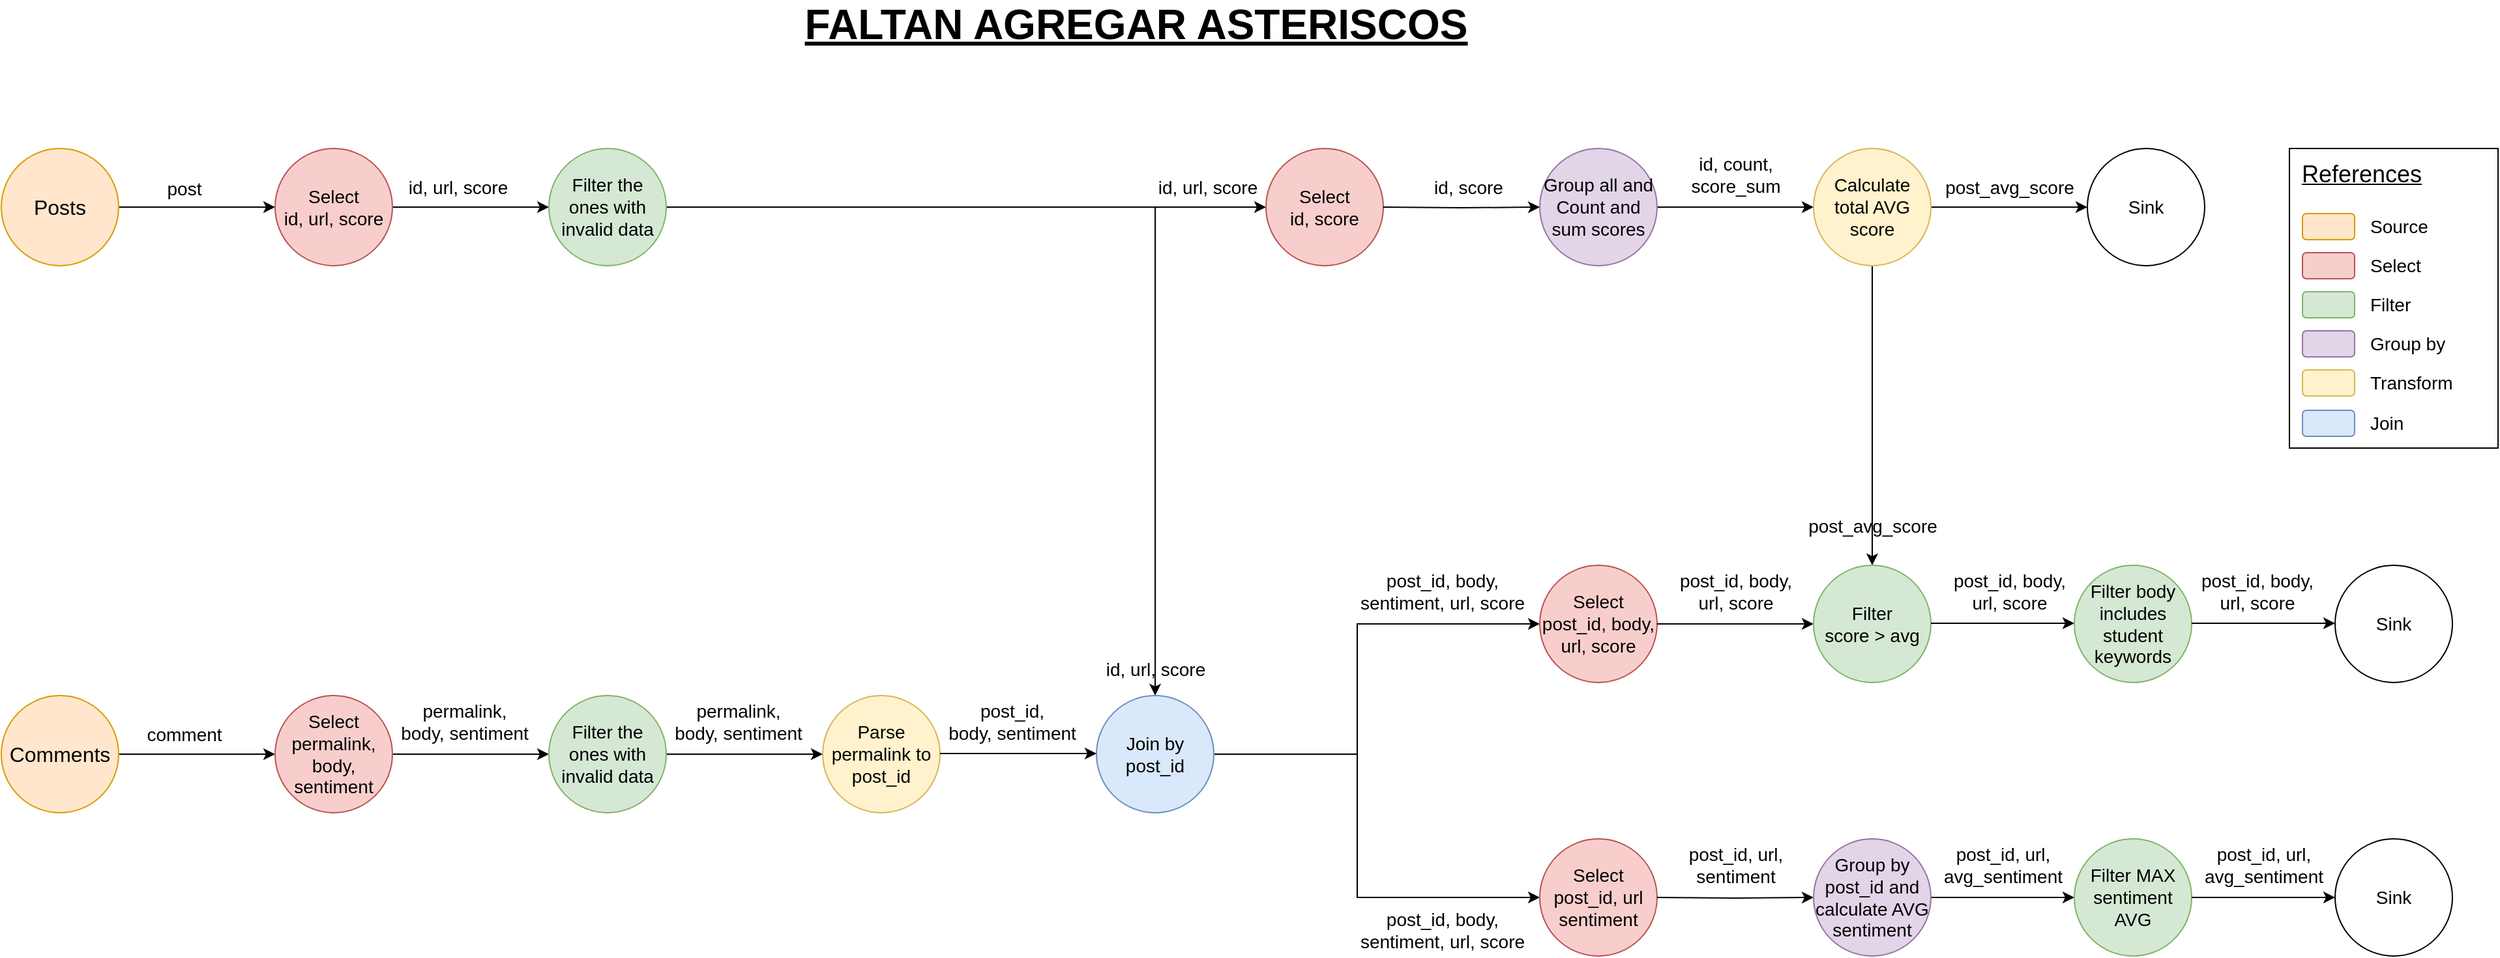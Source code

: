 <mxfile version="18.0.3" type="device"><diagram id="Etd6nRjN_VpI3EfDhtxo" name="Page-1"><mxGraphModel dx="2037" dy="1063" grid="1" gridSize="10" guides="1" tooltips="1" connect="1" arrows="1" fold="1" page="1" pageScale="1" pageWidth="850" pageHeight="1100" math="0" shadow="0"><root><mxCell id="0"/><mxCell id="1" parent="0"/><mxCell id="JdgPjgOHR_9MW6jJ72fF-5" style="edgeStyle=orthogonalEdgeStyle;rounded=0;orthogonalLoop=1;jettySize=auto;html=1;entryX=0;entryY=0.5;entryDx=0;entryDy=0;fontSize=16;" edge="1" parent="1" source="JdgPjgOHR_9MW6jJ72fF-3" target="JdgPjgOHR_9MW6jJ72fF-4"><mxGeometry relative="1" as="geometry"/></mxCell><mxCell id="JdgPjgOHR_9MW6jJ72fF-3" value="&lt;font style=&quot;font-size: 16px;&quot;&gt;Posts&lt;/font&gt;" style="ellipse;whiteSpace=wrap;html=1;aspect=fixed;fillColor=#ffe6cc;strokeColor=#d79b00;" vertex="1" parent="1"><mxGeometry x="70" y="180" width="90" height="90" as="geometry"/></mxCell><mxCell id="JdgPjgOHR_9MW6jJ72fF-7" style="edgeStyle=orthogonalEdgeStyle;rounded=0;orthogonalLoop=1;jettySize=auto;html=1;entryX=0;entryY=0.5;entryDx=0;entryDy=0;fontSize=14;" edge="1" parent="1" source="JdgPjgOHR_9MW6jJ72fF-4" target="JdgPjgOHR_9MW6jJ72fF-6"><mxGeometry relative="1" as="geometry"/></mxCell><mxCell id="JdgPjgOHR_9MW6jJ72fF-4" value="&lt;font style=&quot;font-size: 14px;&quot;&gt;Select &lt;br&gt;id, url, score&lt;/font&gt;" style="ellipse;whiteSpace=wrap;html=1;aspect=fixed;fillColor=#f8cecc;strokeColor=#b85450;" vertex="1" parent="1"><mxGeometry x="280" y="180" width="90" height="90" as="geometry"/></mxCell><mxCell id="JdgPjgOHR_9MW6jJ72fF-30" style="edgeStyle=orthogonalEdgeStyle;rounded=0;orthogonalLoop=1;jettySize=auto;html=1;entryX=0;entryY=0.5;entryDx=0;entryDy=0;fontSize=14;" edge="1" parent="1" source="JdgPjgOHR_9MW6jJ72fF-6" target="JdgPjgOHR_9MW6jJ72fF-18"><mxGeometry relative="1" as="geometry"><Array as="points"><mxPoint x="990" y="225"/><mxPoint x="990" y="225"/></Array></mxGeometry></mxCell><mxCell id="JdgPjgOHR_9MW6jJ72fF-143" style="edgeStyle=orthogonalEdgeStyle;rounded=0;orthogonalLoop=1;jettySize=auto;html=1;entryX=0.5;entryY=0;entryDx=0;entryDy=0;fontSize=14;startArrow=none;startFill=0;endArrow=classic;endFill=1;" edge="1" parent="1" source="JdgPjgOHR_9MW6jJ72fF-6" target="JdgPjgOHR_9MW6jJ72fF-140"><mxGeometry relative="1" as="geometry"><Array as="points"><mxPoint x="955" y="225"/></Array></mxGeometry></mxCell><mxCell id="JdgPjgOHR_9MW6jJ72fF-6" value="&lt;font style=&quot;font-size: 14px;&quot;&gt;Filter the ones with invalid data&lt;/font&gt;" style="ellipse;whiteSpace=wrap;html=1;aspect=fixed;fillColor=#d5e8d4;strokeColor=#82b366;" vertex="1" parent="1"><mxGeometry x="490" y="180" width="90" height="90" as="geometry"/></mxCell><mxCell id="JdgPjgOHR_9MW6jJ72fF-18" value="&lt;font style=&quot;font-size: 14px;&quot;&gt;Select&lt;br&gt;id, score&lt;br&gt;&lt;/font&gt;" style="ellipse;whiteSpace=wrap;html=1;aspect=fixed;fillColor=#f8cecc;strokeColor=#b85450;" vertex="1" parent="1"><mxGeometry x="1040" y="180" width="90" height="90" as="geometry"/></mxCell><mxCell id="JdgPjgOHR_9MW6jJ72fF-31" style="edgeStyle=orthogonalEdgeStyle;rounded=0;orthogonalLoop=1;jettySize=auto;html=1;entryX=0;entryY=0.5;entryDx=0;entryDy=0;fontSize=16;" edge="1" parent="1" source="JdgPjgOHR_9MW6jJ72fF-32" target="JdgPjgOHR_9MW6jJ72fF-34"><mxGeometry relative="1" as="geometry"/></mxCell><mxCell id="JdgPjgOHR_9MW6jJ72fF-32" value="&lt;font style=&quot;font-size: 16px;&quot;&gt;Comments&lt;/font&gt;" style="ellipse;whiteSpace=wrap;html=1;aspect=fixed;fillColor=#ffe6cc;strokeColor=#d79b00;" vertex="1" parent="1"><mxGeometry x="70" y="600" width="90" height="90" as="geometry"/></mxCell><mxCell id="JdgPjgOHR_9MW6jJ72fF-33" style="edgeStyle=orthogonalEdgeStyle;rounded=0;orthogonalLoop=1;jettySize=auto;html=1;entryX=0;entryY=0.5;entryDx=0;entryDy=0;fontSize=14;" edge="1" parent="1" source="JdgPjgOHR_9MW6jJ72fF-34" target="JdgPjgOHR_9MW6jJ72fF-35"><mxGeometry relative="1" as="geometry"/></mxCell><mxCell id="JdgPjgOHR_9MW6jJ72fF-34" value="&lt;font style=&quot;font-size: 14px;&quot;&gt;Select&lt;br&gt;permalink, body, sentiment&lt;br&gt;&lt;/font&gt;" style="ellipse;whiteSpace=wrap;html=1;aspect=fixed;fillColor=#f8cecc;strokeColor=#b85450;" vertex="1" parent="1"><mxGeometry x="280" y="600" width="90" height="90" as="geometry"/></mxCell><mxCell id="JdgPjgOHR_9MW6jJ72fF-37" style="edgeStyle=orthogonalEdgeStyle;rounded=0;orthogonalLoop=1;jettySize=auto;html=1;entryX=0;entryY=0.5;entryDx=0;entryDy=0;fontSize=14;" edge="1" parent="1" source="JdgPjgOHR_9MW6jJ72fF-35" target="JdgPjgOHR_9MW6jJ72fF-36"><mxGeometry relative="1" as="geometry"/></mxCell><mxCell id="JdgPjgOHR_9MW6jJ72fF-35" value="&lt;font style=&quot;font-size: 14px;&quot;&gt;Filter the ones with invalid data&lt;/font&gt;" style="ellipse;whiteSpace=wrap;html=1;aspect=fixed;fillColor=#d5e8d4;strokeColor=#82b366;" vertex="1" parent="1"><mxGeometry x="490" y="600" width="90" height="90" as="geometry"/></mxCell><mxCell id="JdgPjgOHR_9MW6jJ72fF-36" value="&lt;span style=&quot;font-size: 14px;&quot;&gt;Parse permalink to post_id&lt;/span&gt;" style="ellipse;whiteSpace=wrap;html=1;aspect=fixed;fillColor=#fff2cc;strokeColor=#d6b656;" vertex="1" parent="1"><mxGeometry x="700" y="600" width="90" height="90" as="geometry"/></mxCell><mxCell id="JdgPjgOHR_9MW6jJ72fF-38" style="edgeStyle=orthogonalEdgeStyle;rounded=0;orthogonalLoop=1;jettySize=auto;html=1;entryX=0;entryY=0.5;entryDx=0;entryDy=0;fontSize=14;" edge="1" parent="1" target="JdgPjgOHR_9MW6jJ72fF-40"><mxGeometry relative="1" as="geometry"><mxPoint x="1020" y="645" as="sourcePoint"/><Array as="points"><mxPoint x="1110" y="645"/><mxPoint x="1110" y="755"/></Array></mxGeometry></mxCell><mxCell id="JdgPjgOHR_9MW6jJ72fF-39" style="edgeStyle=orthogonalEdgeStyle;rounded=0;orthogonalLoop=1;jettySize=auto;html=1;entryX=0;entryY=0.5;entryDx=0;entryDy=0;fontSize=14;exitX=1;exitY=0.5;exitDx=0;exitDy=0;" edge="1" parent="1" target="JdgPjgOHR_9MW6jJ72fF-41" source="JdgPjgOHR_9MW6jJ72fF-140"><mxGeometry relative="1" as="geometry"><mxPoint x="1010" y="645" as="sourcePoint"/><Array as="points"><mxPoint x="1110" y="645"/><mxPoint x="1110" y="545"/></Array></mxGeometry></mxCell><mxCell id="JdgPjgOHR_9MW6jJ72fF-40" value="&lt;font style=&quot;font-size: 14px;&quot;&gt;Select&lt;br&gt;post_id, url sentiment&lt;br&gt;&lt;/font&gt;" style="ellipse;whiteSpace=wrap;html=1;aspect=fixed;fillColor=#f8cecc;strokeColor=#b85450;" vertex="1" parent="1"><mxGeometry x="1250" y="710" width="90" height="90" as="geometry"/></mxCell><mxCell id="JdgPjgOHR_9MW6jJ72fF-41" value="&lt;font style=&quot;font-size: 14px;&quot;&gt;Select post_id, body,&lt;br&gt;url, score&lt;br&gt;&lt;/font&gt;" style="ellipse;whiteSpace=wrap;html=1;aspect=fixed;fillColor=#f8cecc;strokeColor=#b85450;" vertex="1" parent="1"><mxGeometry x="1250" y="500" width="90" height="90" as="geometry"/></mxCell><mxCell id="JdgPjgOHR_9MW6jJ72fF-52" style="edgeStyle=orthogonalEdgeStyle;rounded=0;orthogonalLoop=1;jettySize=auto;html=1;entryX=0;entryY=0.5;entryDx=0;entryDy=0;fontSize=14;" edge="1" parent="1" source="JdgPjgOHR_9MW6jJ72fF-53" target="JdgPjgOHR_9MW6jJ72fF-56"><mxGeometry relative="1" as="geometry"/></mxCell><mxCell id="JdgPjgOHR_9MW6jJ72fF-53" value="&lt;font style=&quot;font-size: 14px;&quot;&gt;Group all and Count and sum scores&lt;/font&gt;" style="ellipse;whiteSpace=wrap;html=1;aspect=fixed;fillColor=#e1d5e7;strokeColor=#9673a6;" vertex="1" parent="1"><mxGeometry x="1250" y="180" width="90" height="90" as="geometry"/></mxCell><mxCell id="JdgPjgOHR_9MW6jJ72fF-54" style="edgeStyle=orthogonalEdgeStyle;rounded=0;orthogonalLoop=1;jettySize=auto;html=1;entryX=0;entryY=0.5;entryDx=0;entryDy=0;fontSize=14;" edge="1" parent="1" target="JdgPjgOHR_9MW6jJ72fF-53"><mxGeometry relative="1" as="geometry"><mxPoint x="1130" y="225" as="sourcePoint"/></mxGeometry></mxCell><mxCell id="JdgPjgOHR_9MW6jJ72fF-55" style="edgeStyle=orthogonalEdgeStyle;rounded=0;orthogonalLoop=1;jettySize=auto;html=1;entryX=0;entryY=0.5;entryDx=0;entryDy=0;fontSize=14;" edge="1" parent="1" source="JdgPjgOHR_9MW6jJ72fF-56" target="JdgPjgOHR_9MW6jJ72fF-57"><mxGeometry relative="1" as="geometry"/></mxCell><mxCell id="JdgPjgOHR_9MW6jJ72fF-88" style="edgeStyle=orthogonalEdgeStyle;rounded=0;orthogonalLoop=1;jettySize=auto;html=1;entryX=0.5;entryY=0;entryDx=0;entryDy=0;fontSize=14;startArrow=none;startFill=0;endArrow=classic;endFill=1;exitX=0.5;exitY=1;exitDx=0;exitDy=0;" edge="1" parent="1" source="JdgPjgOHR_9MW6jJ72fF-56" target="JdgPjgOHR_9MW6jJ72fF-67"><mxGeometry relative="1" as="geometry"><mxPoint x="1725" y="170" as="sourcePoint"/><Array as="points"><mxPoint x="1505" y="210"/><mxPoint x="1505" y="210"/></Array></mxGeometry></mxCell><mxCell id="JdgPjgOHR_9MW6jJ72fF-56" value="&lt;font style=&quot;font-size: 14px;&quot;&gt;Calculate total AVG score&lt;/font&gt;" style="ellipse;whiteSpace=wrap;html=1;aspect=fixed;fillColor=#fff2cc;strokeColor=#d6b656;" vertex="1" parent="1"><mxGeometry x="1460" y="180" width="90" height="90" as="geometry"/></mxCell><mxCell id="JdgPjgOHR_9MW6jJ72fF-57" value="&lt;font style=&quot;font-size: 14px;&quot;&gt;Sink&lt;/font&gt;" style="ellipse;whiteSpace=wrap;html=1;aspect=fixed;" vertex="1" parent="1"><mxGeometry x="1670" y="180" width="90" height="90" as="geometry"/></mxCell><mxCell id="JdgPjgOHR_9MW6jJ72fF-62" style="edgeStyle=orthogonalEdgeStyle;rounded=0;orthogonalLoop=1;jettySize=auto;html=1;entryX=0;entryY=0.5;entryDx=0;entryDy=0;fontSize=14;" edge="1" parent="1"><mxGeometry relative="1" as="geometry"><mxPoint x="1340" y="545" as="sourcePoint"/><mxPoint x="1460" y="545" as="targetPoint"/></mxGeometry></mxCell><mxCell id="JdgPjgOHR_9MW6jJ72fF-67" value="&lt;font style=&quot;font-size: 14px;&quot;&gt;Filter &lt;br&gt;score &amp;gt; avg&lt;/font&gt;" style="ellipse;whiteSpace=wrap;html=1;aspect=fixed;fillColor=#d5e8d4;strokeColor=#82b366;" vertex="1" parent="1"><mxGeometry x="1460" y="500" width="90" height="90" as="geometry"/></mxCell><mxCell id="JdgPjgOHR_9MW6jJ72fF-74" style="edgeStyle=orthogonalEdgeStyle;rounded=0;orthogonalLoop=1;jettySize=auto;html=1;entryX=0;entryY=0.5;entryDx=0;entryDy=0;fontSize=14;" edge="1" parent="1" target="JdgPjgOHR_9MW6jJ72fF-78"><mxGeometry relative="1" as="geometry"><mxPoint x="1340" y="755" as="sourcePoint"/></mxGeometry></mxCell><mxCell id="JdgPjgOHR_9MW6jJ72fF-75" style="edgeStyle=orthogonalEdgeStyle;rounded=0;orthogonalLoop=1;jettySize=auto;html=1;fontSize=14;entryX=0;entryY=0.5;entryDx=0;entryDy=0;" edge="1" parent="1"><mxGeometry relative="1" as="geometry"><mxPoint x="1660" y="755" as="targetPoint"/><mxPoint x="1550" y="755" as="sourcePoint"/></mxGeometry></mxCell><mxCell id="JdgPjgOHR_9MW6jJ72fF-78" value="&lt;font style=&quot;font-size: 14px;&quot;&gt;Group by post_id and calculate AVG sentiment&lt;/font&gt;" style="ellipse;whiteSpace=wrap;html=1;aspect=fixed;fillColor=#e1d5e7;strokeColor=#9673a6;" vertex="1" parent="1"><mxGeometry x="1460" y="710" width="90" height="90" as="geometry"/></mxCell><mxCell id="JdgPjgOHR_9MW6jJ72fF-79" value="&lt;font style=&quot;font-size: 14px;&quot;&gt;Filter MAX sentiment AVG&lt;/font&gt;" style="ellipse;whiteSpace=wrap;html=1;aspect=fixed;fillColor=#d5e8d4;strokeColor=#82b366;" vertex="1" parent="1"><mxGeometry x="1660" y="710" width="90" height="90" as="geometry"/></mxCell><mxCell id="JdgPjgOHR_9MW6jJ72fF-82" style="edgeStyle=orthogonalEdgeStyle;rounded=0;orthogonalLoop=1;jettySize=auto;html=1;entryX=0;entryY=0.5;entryDx=0;entryDy=0;fontSize=14;exitX=1;exitY=0.5;exitDx=0;exitDy=0;" edge="1" parent="1" source="JdgPjgOHR_9MW6jJ72fF-79" target="JdgPjgOHR_9MW6jJ72fF-83"><mxGeometry relative="1" as="geometry"><mxPoint x="1720" y="755" as="sourcePoint"/></mxGeometry></mxCell><mxCell id="JdgPjgOHR_9MW6jJ72fF-83" value="&lt;font style=&quot;font-size: 14px;&quot;&gt;Sink&lt;/font&gt;" style="ellipse;whiteSpace=wrap;html=1;aspect=fixed;" vertex="1" parent="1"><mxGeometry x="1860" y="710" width="90" height="90" as="geometry"/></mxCell><mxCell id="JdgPjgOHR_9MW6jJ72fF-89" value="&lt;font style=&quot;font-size: 14px;&quot;&gt;Sink&lt;/font&gt;" style="ellipse;whiteSpace=wrap;html=1;aspect=fixed;" vertex="1" parent="1"><mxGeometry x="1860" y="500" width="90" height="90" as="geometry"/></mxCell><mxCell id="JdgPjgOHR_9MW6jJ72fF-117" value="&lt;font style=&quot;font-size: 14px;&quot;&gt;post&lt;/font&gt;" style="text;html=1;align=center;verticalAlign=middle;resizable=0;points=[];autosize=1;strokeColor=none;fillColor=none;fontSize=18;" vertex="1" parent="1"><mxGeometry x="190" y="195" width="40" height="30" as="geometry"/></mxCell><mxCell id="JdgPjgOHR_9MW6jJ72fF-119" value="comment" style="text;html=1;align=center;verticalAlign=middle;resizable=0;points=[];autosize=1;strokeColor=none;fillColor=none;fontSize=14;" vertex="1" parent="1"><mxGeometry x="175" y="620" width="70" height="20" as="geometry"/></mxCell><mxCell id="JdgPjgOHR_9MW6jJ72fF-120" value="id, url, score" style="text;html=1;align=center;verticalAlign=middle;resizable=0;points=[];autosize=1;strokeColor=none;fillColor=none;fontSize=14;" vertex="1" parent="1"><mxGeometry x="375" y="200" width="90" height="20" as="geometry"/></mxCell><mxCell id="JdgPjgOHR_9MW6jJ72fF-121" value="permalink, &lt;br&gt;body, sentiment" style="text;html=1;align=center;verticalAlign=middle;resizable=0;points=[];autosize=1;strokeColor=none;fillColor=none;fontSize=14;" vertex="1" parent="1"><mxGeometry x="370" y="600" width="110" height="40" as="geometry"/></mxCell><mxCell id="JdgPjgOHR_9MW6jJ72fF-122" value="permalink, &lt;br&gt;body, sentiment" style="text;html=1;align=center;verticalAlign=middle;resizable=0;points=[];autosize=1;strokeColor=none;fillColor=none;fontSize=14;" vertex="1" parent="1"><mxGeometry x="580" y="600" width="110" height="40" as="geometry"/></mxCell><mxCell id="JdgPjgOHR_9MW6jJ72fF-125" value="post_id, body,&lt;br&gt;url, score" style="text;html=1;align=center;verticalAlign=middle;resizable=0;points=[];autosize=1;strokeColor=none;fillColor=none;fontSize=14;" vertex="1" parent="1"><mxGeometry x="1350" y="500" width="100" height="40" as="geometry"/></mxCell><mxCell id="JdgPjgOHR_9MW6jJ72fF-128" value="post_id, url,&lt;br&gt;sentiment" style="text;html=1;align=center;verticalAlign=middle;resizable=0;points=[];autosize=1;strokeColor=none;fillColor=none;fontSize=14;" vertex="1" parent="1"><mxGeometry x="1355" y="710" width="90" height="40" as="geometry"/></mxCell><mxCell id="JdgPjgOHR_9MW6jJ72fF-131" value="post_id, url,&lt;br&gt;avg_sentiment" style="text;html=1;align=center;verticalAlign=middle;resizable=0;points=[];autosize=1;strokeColor=none;fillColor=none;fontSize=14;" vertex="1" parent="1"><mxGeometry x="1750" y="710" width="110" height="40" as="geometry"/></mxCell><mxCell id="JdgPjgOHR_9MW6jJ72fF-132" value="post_avg_score" style="text;html=1;align=center;verticalAlign=middle;resizable=0;points=[];autosize=1;strokeColor=none;fillColor=none;fontSize=14;" vertex="1" parent="1"><mxGeometry x="1450" y="460" width="110" height="20" as="geometry"/></mxCell><mxCell id="JdgPjgOHR_9MW6jJ72fF-134" value="id, url, score" style="text;html=1;align=center;verticalAlign=middle;resizable=0;points=[];autosize=1;strokeColor=none;fillColor=none;fontSize=14;" vertex="1" parent="1"><mxGeometry x="950" y="200" width="90" height="20" as="geometry"/></mxCell><mxCell id="JdgPjgOHR_9MW6jJ72fF-135" value="id, url, score" style="text;html=1;align=center;verticalAlign=middle;resizable=0;points=[];autosize=1;strokeColor=none;fillColor=none;fontSize=14;" vertex="1" parent="1"><mxGeometry x="910" y="570" width="90" height="20" as="geometry"/></mxCell><mxCell id="JdgPjgOHR_9MW6jJ72fF-136" value="id, score" style="text;html=1;align=center;verticalAlign=middle;resizable=0;points=[];autosize=1;strokeColor=none;fillColor=none;fontSize=14;" vertex="1" parent="1"><mxGeometry x="1160" y="200" width="70" height="20" as="geometry"/></mxCell><mxCell id="JdgPjgOHR_9MW6jJ72fF-137" value="id, count, &lt;br&gt;score_sum" style="text;html=1;align=center;verticalAlign=middle;resizable=0;points=[];autosize=1;strokeColor=none;fillColor=none;fontSize=14;" vertex="1" parent="1"><mxGeometry x="1360" y="180" width="80" height="40" as="geometry"/></mxCell><mxCell id="JdgPjgOHR_9MW6jJ72fF-139" value="post_avg_score" style="text;html=1;align=center;verticalAlign=middle;resizable=0;points=[];autosize=1;strokeColor=none;fillColor=none;fontSize=14;" vertex="1" parent="1"><mxGeometry x="1555" y="200" width="110" height="20" as="geometry"/></mxCell><mxCell id="JdgPjgOHR_9MW6jJ72fF-140" value="&lt;span style=&quot;font-size: 14px;&quot;&gt;Join by post_id&lt;/span&gt;" style="ellipse;whiteSpace=wrap;html=1;aspect=fixed;fillColor=#dae8fc;strokeColor=#6c8ebf;" vertex="1" parent="1"><mxGeometry x="910" y="600" width="90" height="90" as="geometry"/></mxCell><mxCell id="JdgPjgOHR_9MW6jJ72fF-142" value="post_id, &lt;br&gt;body, sentiment" style="text;html=1;align=center;verticalAlign=middle;resizable=0;points=[];autosize=1;strokeColor=none;fillColor=none;fontSize=14;" vertex="1" parent="1"><mxGeometry x="790" y="600" width="110" height="40" as="geometry"/></mxCell><mxCell id="JdgPjgOHR_9MW6jJ72fF-149" value="post_id, body,&lt;br&gt;sentiment, url, score" style="text;html=1;align=center;verticalAlign=middle;resizable=0;points=[];autosize=1;strokeColor=none;fillColor=none;fontSize=14;" vertex="1" parent="1"><mxGeometry x="1105" y="500" width="140" height="40" as="geometry"/></mxCell><mxCell id="JdgPjgOHR_9MW6jJ72fF-150" value="post_id, body,&lt;br&gt;sentiment, url, score" style="text;html=1;align=center;verticalAlign=middle;resizable=0;points=[];autosize=1;strokeColor=none;fillColor=none;fontSize=14;" vertex="1" parent="1"><mxGeometry x="1105" y="760" width="140" height="40" as="geometry"/></mxCell><mxCell id="JdgPjgOHR_9MW6jJ72fF-155" value="&lt;font style=&quot;font-size: 14px;&quot;&gt;Filter body includes student keywords&lt;/font&gt;" style="ellipse;whiteSpace=wrap;html=1;aspect=fixed;fillColor=#d5e8d4;strokeColor=#82b366;" vertex="1" parent="1"><mxGeometry x="1660" y="500" width="90" height="90" as="geometry"/></mxCell><mxCell id="JdgPjgOHR_9MW6jJ72fF-156" style="edgeStyle=orthogonalEdgeStyle;rounded=0;orthogonalLoop=1;jettySize=auto;html=1;fontSize=14;entryX=0;entryY=0.5;entryDx=0;entryDy=0;" edge="1" parent="1"><mxGeometry relative="1" as="geometry"><mxPoint x="1860" y="544.5" as="targetPoint"/><mxPoint x="1750" y="544.5" as="sourcePoint"/></mxGeometry></mxCell><mxCell id="JdgPjgOHR_9MW6jJ72fF-157" value="post_id, body,&lt;br&gt;url, score" style="text;html=1;align=center;verticalAlign=middle;resizable=0;points=[];autosize=1;strokeColor=none;fillColor=none;fontSize=14;" vertex="1" parent="1"><mxGeometry x="1750" y="500" width="100" height="40" as="geometry"/></mxCell><mxCell id="JdgPjgOHR_9MW6jJ72fF-158" style="edgeStyle=orthogonalEdgeStyle;rounded=0;orthogonalLoop=1;jettySize=auto;html=1;fontSize=14;entryX=0;entryY=0.5;entryDx=0;entryDy=0;" edge="1" parent="1"><mxGeometry relative="1" as="geometry"><mxPoint x="1660" y="544.5" as="targetPoint"/><mxPoint x="1550" y="544.5" as="sourcePoint"/></mxGeometry></mxCell><mxCell id="JdgPjgOHR_9MW6jJ72fF-159" value="post_id, body,&lt;br&gt;url, score" style="text;html=1;align=center;verticalAlign=middle;resizable=0;points=[];autosize=1;strokeColor=none;fillColor=none;fontSize=14;" vertex="1" parent="1"><mxGeometry x="1560" y="500" width="100" height="40" as="geometry"/></mxCell><mxCell id="JdgPjgOHR_9MW6jJ72fF-160" value="post_id, url,&lt;br&gt;avg_sentiment" style="text;html=1;align=center;verticalAlign=middle;resizable=0;points=[];autosize=1;strokeColor=none;fillColor=none;fontSize=14;" vertex="1" parent="1"><mxGeometry x="1550" y="710" width="110" height="40" as="geometry"/></mxCell><mxCell id="JdgPjgOHR_9MW6jJ72fF-161" style="edgeStyle=orthogonalEdgeStyle;rounded=0;orthogonalLoop=1;jettySize=auto;html=1;entryX=0;entryY=0.5;entryDx=0;entryDy=0;fontSize=14;" edge="1" parent="1"><mxGeometry relative="1" as="geometry"><mxPoint x="790" y="644.5" as="sourcePoint"/><mxPoint x="910" y="644.5" as="targetPoint"/></mxGeometry></mxCell><mxCell id="JdgPjgOHR_9MW6jJ72fF-165" value="" style="group" vertex="1" connectable="0" parent="1"><mxGeometry x="1825" y="180" width="160" height="230" as="geometry"/></mxCell><mxCell id="JdgPjgOHR_9MW6jJ72fF-115" value="" style="rounded=0;whiteSpace=wrap;html=1;fontSize=18;" vertex="1" parent="JdgPjgOHR_9MW6jJ72fF-165"><mxGeometry width="160" height="230" as="geometry"/></mxCell><mxCell id="JdgPjgOHR_9MW6jJ72fF-101" value="" style="group" vertex="1" connectable="0" parent="JdgPjgOHR_9MW6jJ72fF-165"><mxGeometry x="10" y="80" width="140" height="20" as="geometry"/></mxCell><mxCell id="JdgPjgOHR_9MW6jJ72fF-97" value="" style="rounded=1;whiteSpace=wrap;html=1;fontSize=14;fillColor=#f8cecc;strokeColor=#b85450;" vertex="1" parent="JdgPjgOHR_9MW6jJ72fF-101"><mxGeometry width="40" height="20" as="geometry"/></mxCell><mxCell id="JdgPjgOHR_9MW6jJ72fF-100" value="Select" style="rounded=0;whiteSpace=wrap;html=1;fontSize=14;strokeColor=none;align=left;" vertex="1" parent="JdgPjgOHR_9MW6jJ72fF-101"><mxGeometry x="50" width="90" height="20" as="geometry"/></mxCell><mxCell id="JdgPjgOHR_9MW6jJ72fF-102" value="" style="group" vertex="1" connectable="0" parent="JdgPjgOHR_9MW6jJ72fF-165"><mxGeometry x="10" y="50" width="140" height="20" as="geometry"/></mxCell><mxCell id="JdgPjgOHR_9MW6jJ72fF-103" value="" style="rounded=1;whiteSpace=wrap;html=1;fontSize=14;fillColor=#ffe6cc;strokeColor=#d79b00;" vertex="1" parent="JdgPjgOHR_9MW6jJ72fF-102"><mxGeometry width="40" height="20" as="geometry"/></mxCell><mxCell id="JdgPjgOHR_9MW6jJ72fF-104" value="Source" style="rounded=0;whiteSpace=wrap;html=1;fontSize=14;strokeColor=none;align=left;" vertex="1" parent="JdgPjgOHR_9MW6jJ72fF-102"><mxGeometry x="50" width="90" height="20" as="geometry"/></mxCell><mxCell id="JdgPjgOHR_9MW6jJ72fF-105" value="" style="group" vertex="1" connectable="0" parent="JdgPjgOHR_9MW6jJ72fF-165"><mxGeometry x="10" y="110" width="140" height="20" as="geometry"/></mxCell><mxCell id="JdgPjgOHR_9MW6jJ72fF-106" value="" style="rounded=1;whiteSpace=wrap;html=1;fontSize=14;fillColor=#d5e8d4;strokeColor=#82b366;" vertex="1" parent="JdgPjgOHR_9MW6jJ72fF-105"><mxGeometry width="40" height="20" as="geometry"/></mxCell><mxCell id="JdgPjgOHR_9MW6jJ72fF-107" value="Filter" style="rounded=0;whiteSpace=wrap;html=1;fontSize=14;strokeColor=none;align=left;" vertex="1" parent="JdgPjgOHR_9MW6jJ72fF-105"><mxGeometry x="50" width="90" height="20" as="geometry"/></mxCell><mxCell id="JdgPjgOHR_9MW6jJ72fF-108" value="" style="group" vertex="1" connectable="0" parent="JdgPjgOHR_9MW6jJ72fF-165"><mxGeometry x="10" y="140" width="140" height="20" as="geometry"/></mxCell><mxCell id="JdgPjgOHR_9MW6jJ72fF-109" value="" style="rounded=1;whiteSpace=wrap;html=1;fontSize=14;fillColor=#e1d5e7;strokeColor=#9673a6;" vertex="1" parent="JdgPjgOHR_9MW6jJ72fF-108"><mxGeometry width="40" height="20" as="geometry"/></mxCell><mxCell id="JdgPjgOHR_9MW6jJ72fF-110" value="Group by" style="rounded=0;whiteSpace=wrap;html=1;fontSize=14;strokeColor=none;align=left;" vertex="1" parent="JdgPjgOHR_9MW6jJ72fF-108"><mxGeometry x="50" width="90" height="20" as="geometry"/></mxCell><mxCell id="JdgPjgOHR_9MW6jJ72fF-111" value="" style="group" vertex="1" connectable="0" parent="JdgPjgOHR_9MW6jJ72fF-165"><mxGeometry x="10" y="170" width="140" height="20" as="geometry"/></mxCell><mxCell id="JdgPjgOHR_9MW6jJ72fF-112" value="" style="rounded=1;whiteSpace=wrap;html=1;fontSize=14;fillColor=#fff2cc;strokeColor=#d6b656;" vertex="1" parent="JdgPjgOHR_9MW6jJ72fF-111"><mxGeometry width="40" height="20" as="geometry"/></mxCell><mxCell id="JdgPjgOHR_9MW6jJ72fF-113" value="Transform" style="rounded=0;whiteSpace=wrap;html=1;fontSize=14;strokeColor=none;align=left;" vertex="1" parent="JdgPjgOHR_9MW6jJ72fF-111"><mxGeometry x="50" width="90" height="20" as="geometry"/></mxCell><mxCell id="JdgPjgOHR_9MW6jJ72fF-114" value="&lt;font style=&quot;font-size: 18px;&quot;&gt;&lt;u&gt;References&lt;/u&gt;&lt;/font&gt;" style="text;html=1;align=center;verticalAlign=middle;resizable=0;points=[];autosize=1;strokeColor=none;fillColor=none;fontSize=14;" vertex="1" parent="JdgPjgOHR_9MW6jJ72fF-165"><mxGeometry y="10" width="110" height="20" as="geometry"/></mxCell><mxCell id="JdgPjgOHR_9MW6jJ72fF-162" value="" style="group" vertex="1" connectable="0" parent="JdgPjgOHR_9MW6jJ72fF-165"><mxGeometry x="10" y="201" width="140" height="20" as="geometry"/></mxCell><mxCell id="JdgPjgOHR_9MW6jJ72fF-163" value="" style="rounded=1;whiteSpace=wrap;html=1;fontSize=14;fillColor=#dae8fc;strokeColor=#6c8ebf;" vertex="1" parent="JdgPjgOHR_9MW6jJ72fF-162"><mxGeometry width="40" height="20" as="geometry"/></mxCell><mxCell id="JdgPjgOHR_9MW6jJ72fF-164" value="Join" style="rounded=0;whiteSpace=wrap;html=1;fontSize=14;strokeColor=none;align=left;" vertex="1" parent="JdgPjgOHR_9MW6jJ72fF-162"><mxGeometry x="50" width="90" height="20" as="geometry"/></mxCell><mxCell id="JdgPjgOHR_9MW6jJ72fF-166" value="&lt;font style=&quot;font-size: 32px;&quot;&gt;&lt;b&gt;&lt;u&gt;FALTAN AGREGAR ASTERISCOS&lt;/u&gt;&lt;/b&gt;&lt;/font&gt;" style="text;html=1;align=center;verticalAlign=middle;resizable=0;points=[];autosize=1;strokeColor=none;fillColor=none;fontSize=14;" vertex="1" parent="1"><mxGeometry x="680" y="70" width="520" height="30" as="geometry"/></mxCell></root></mxGraphModel></diagram></mxfile>